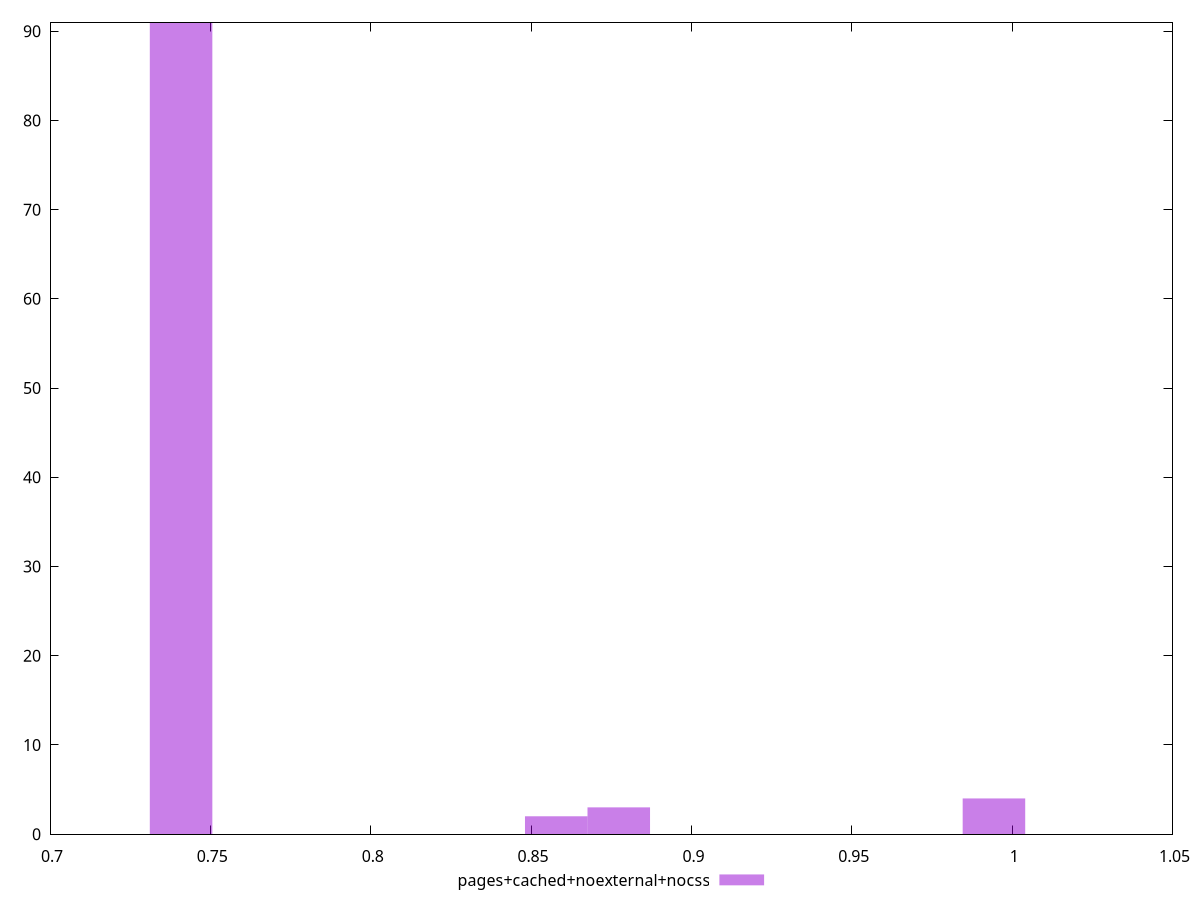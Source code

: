 $_pagesCachedNoexternalNocss <<EOF
0.7408694188817105 91
0.8773453644651835 3
0.9943247463938746 4
0.8578488008104016 2
EOF
set key outside below
set terminal pngcairo
set output "report_00004_2020-11-02T20-21-41.718Z/uses-http2/pages+cached+noexternal+nocss//hist.png"
set yrange [0:91]
set boxwidth 0.019496563654781855
set style fill transparent solid 0.5 noborder
plot $_pagesCachedNoexternalNocss title "pages+cached+noexternal+nocss" with boxes ,